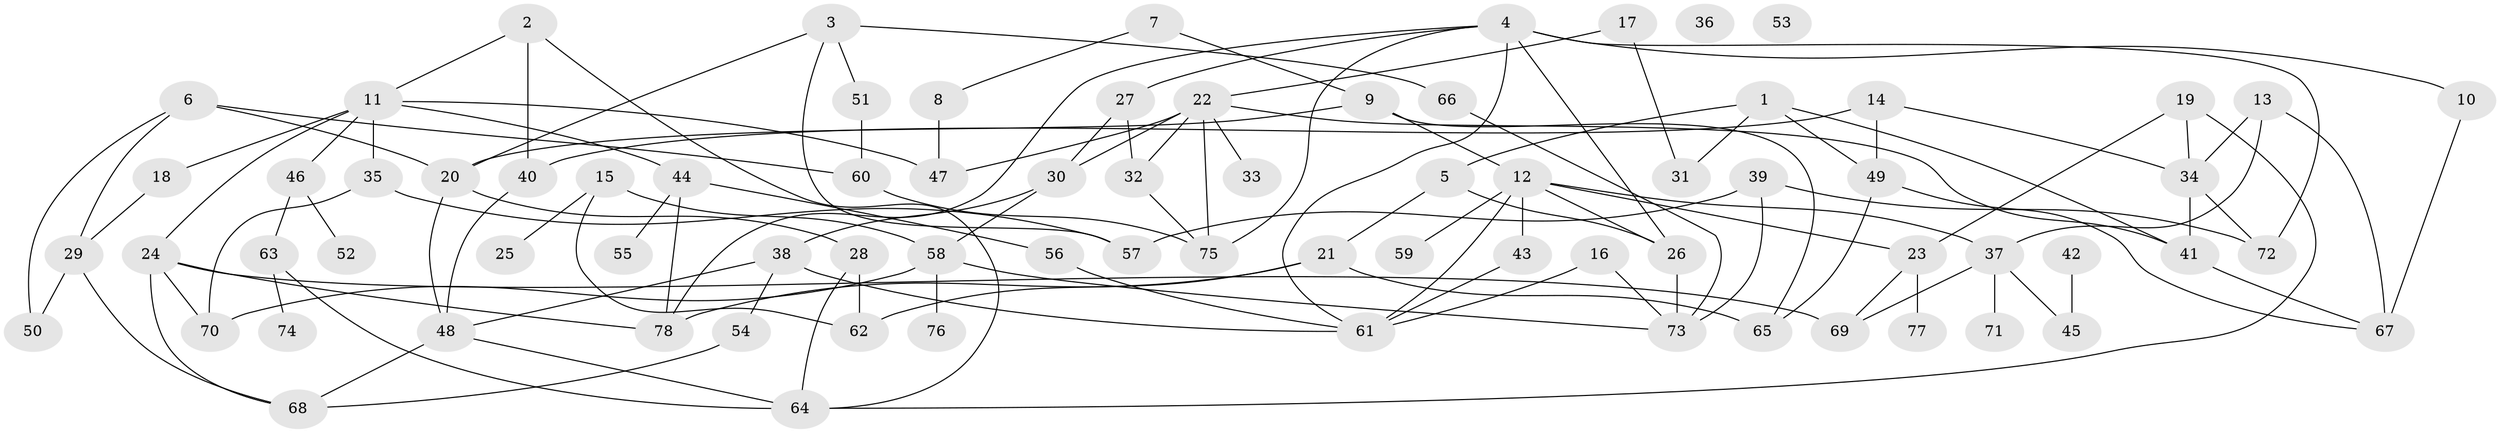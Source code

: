 // Generated by graph-tools (version 1.1) at 2025/25/03/09/25 03:25:13]
// undirected, 78 vertices, 123 edges
graph export_dot {
graph [start="1"]
  node [color=gray90,style=filled];
  1;
  2;
  3;
  4;
  5;
  6;
  7;
  8;
  9;
  10;
  11;
  12;
  13;
  14;
  15;
  16;
  17;
  18;
  19;
  20;
  21;
  22;
  23;
  24;
  25;
  26;
  27;
  28;
  29;
  30;
  31;
  32;
  33;
  34;
  35;
  36;
  37;
  38;
  39;
  40;
  41;
  42;
  43;
  44;
  45;
  46;
  47;
  48;
  49;
  50;
  51;
  52;
  53;
  54;
  55;
  56;
  57;
  58;
  59;
  60;
  61;
  62;
  63;
  64;
  65;
  66;
  67;
  68;
  69;
  70;
  71;
  72;
  73;
  74;
  75;
  76;
  77;
  78;
  1 -- 5;
  1 -- 31;
  1 -- 41;
  1 -- 49;
  2 -- 11;
  2 -- 40;
  2 -- 64;
  3 -- 20;
  3 -- 51;
  3 -- 57;
  3 -- 66;
  4 -- 10;
  4 -- 26;
  4 -- 27;
  4 -- 61;
  4 -- 72;
  4 -- 75;
  4 -- 78;
  5 -- 21;
  5 -- 26;
  6 -- 20;
  6 -- 29;
  6 -- 50;
  6 -- 60;
  7 -- 8;
  7 -- 9;
  8 -- 47;
  9 -- 12;
  9 -- 20;
  9 -- 65;
  10 -- 67;
  11 -- 18;
  11 -- 24;
  11 -- 35;
  11 -- 44;
  11 -- 46;
  11 -- 47;
  12 -- 23;
  12 -- 26;
  12 -- 37;
  12 -- 43;
  12 -- 59;
  12 -- 61;
  13 -- 34;
  13 -- 37;
  13 -- 67;
  14 -- 34;
  14 -- 40;
  14 -- 49;
  15 -- 25;
  15 -- 58;
  15 -- 62;
  16 -- 61;
  16 -- 73;
  17 -- 22;
  17 -- 31;
  18 -- 29;
  19 -- 23;
  19 -- 34;
  19 -- 64;
  20 -- 28;
  20 -- 48;
  21 -- 62;
  21 -- 65;
  21 -- 78;
  22 -- 30;
  22 -- 32;
  22 -- 33;
  22 -- 41;
  22 -- 47;
  22 -- 75;
  23 -- 69;
  23 -- 77;
  24 -- 68;
  24 -- 69;
  24 -- 70;
  24 -- 78;
  26 -- 73;
  27 -- 30;
  27 -- 32;
  28 -- 62;
  28 -- 64;
  29 -- 50;
  29 -- 68;
  30 -- 38;
  30 -- 58;
  32 -- 75;
  34 -- 41;
  34 -- 72;
  35 -- 57;
  35 -- 70;
  37 -- 45;
  37 -- 69;
  37 -- 71;
  38 -- 48;
  38 -- 54;
  38 -- 61;
  39 -- 57;
  39 -- 72;
  39 -- 73;
  40 -- 48;
  41 -- 67;
  42 -- 45;
  43 -- 61;
  44 -- 55;
  44 -- 56;
  44 -- 78;
  46 -- 52;
  46 -- 63;
  48 -- 64;
  48 -- 68;
  49 -- 65;
  49 -- 67;
  51 -- 60;
  54 -- 68;
  56 -- 61;
  58 -- 70;
  58 -- 73;
  58 -- 76;
  60 -- 75;
  63 -- 64;
  63 -- 74;
  66 -- 73;
}
